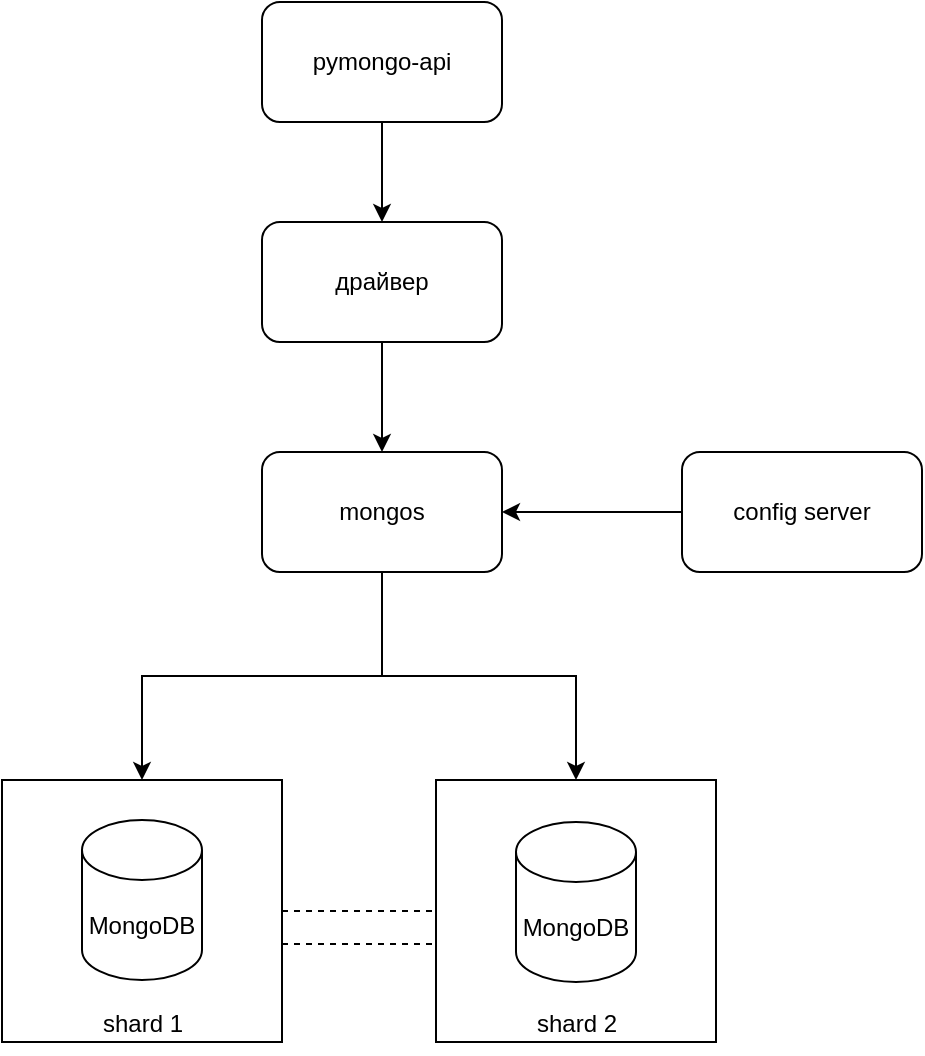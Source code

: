 <mxfile version="24.6.4" type="device">
  <diagram name="Page-1" id="-H_mtQnk-PTXWXPvYvuk">
    <mxGraphModel dx="1434" dy="844" grid="1" gridSize="10" guides="1" tooltips="1" connect="1" arrows="1" fold="1" page="1" pageScale="1" pageWidth="1169" pageHeight="827" math="0" shadow="0">
      <root>
        <mxCell id="0" />
        <mxCell id="1" parent="0" />
        <mxCell id="I7AGvwmO10FIiTokBapH-21" style="rounded=0;orthogonalLoop=1;jettySize=auto;html=1;entryX=0;entryY=0.5;entryDx=0;entryDy=0;dashed=1;endArrow=none;endFill=0;" parent="1" source="I7AGvwmO10FIiTokBapH-5" target="I7AGvwmO10FIiTokBapH-7" edge="1">
          <mxGeometry relative="1" as="geometry" />
        </mxCell>
        <mxCell id="I7AGvwmO10FIiTokBapH-5" value="" style="rounded=0;whiteSpace=wrap;html=1;" parent="1" vertex="1">
          <mxGeometry x="220" y="489" width="140" height="131" as="geometry" />
        </mxCell>
        <mxCell id="zA23MoTUsTF4_91t8viU-2" value="MongoDB" style="shape=cylinder3;whiteSpace=wrap;html=1;boundedLbl=1;backgroundOutline=1;size=15;" parent="1" vertex="1">
          <mxGeometry x="260" y="509" width="60" height="80" as="geometry" />
        </mxCell>
        <mxCell id="I7AGvwmO10FIiTokBapH-15" style="edgeStyle=orthogonalEdgeStyle;rounded=0;orthogonalLoop=1;jettySize=auto;html=1;" parent="1" source="zA23MoTUsTF4_91t8viU-3" target="I7AGvwmO10FIiTokBapH-13" edge="1">
          <mxGeometry relative="1" as="geometry" />
        </mxCell>
        <mxCell id="zA23MoTUsTF4_91t8viU-3" value="драйвер" style="rounded=1;whiteSpace=wrap;html=1;" parent="1" vertex="1">
          <mxGeometry x="350" y="210" width="120" height="60" as="geometry" />
        </mxCell>
        <mxCell id="I7AGvwmO10FIiTokBapH-6" value="shard 1" style="text;html=1;align=center;verticalAlign=middle;resizable=0;points=[];autosize=1;strokeColor=none;fillColor=none;" parent="1" vertex="1">
          <mxGeometry x="260" y="596" width="60" height="30" as="geometry" />
        </mxCell>
        <mxCell id="I7AGvwmO10FIiTokBapH-7" value="" style="rounded=0;whiteSpace=wrap;html=1;" parent="1" vertex="1">
          <mxGeometry x="437" y="489" width="140" height="131" as="geometry" />
        </mxCell>
        <mxCell id="I7AGvwmO10FIiTokBapH-8" value="MongoDB" style="shape=cylinder3;whiteSpace=wrap;html=1;boundedLbl=1;backgroundOutline=1;size=15;" parent="1" vertex="1">
          <mxGeometry x="477" y="510" width="60" height="80" as="geometry" />
        </mxCell>
        <mxCell id="I7AGvwmO10FIiTokBapH-10" value="shard 2" style="text;html=1;align=center;verticalAlign=middle;resizable=0;points=[];autosize=1;strokeColor=none;fillColor=none;" parent="1" vertex="1">
          <mxGeometry x="477" y="596" width="60" height="30" as="geometry" />
        </mxCell>
        <mxCell id="I7AGvwmO10FIiTokBapH-16" style="edgeStyle=orthogonalEdgeStyle;rounded=0;orthogonalLoop=1;jettySize=auto;html=1;" parent="1" source="I7AGvwmO10FIiTokBapH-13" target="I7AGvwmO10FIiTokBapH-5" edge="1">
          <mxGeometry relative="1" as="geometry" />
        </mxCell>
        <mxCell id="I7AGvwmO10FIiTokBapH-17" style="edgeStyle=orthogonalEdgeStyle;rounded=0;orthogonalLoop=1;jettySize=auto;html=1;entryX=0.5;entryY=0;entryDx=0;entryDy=0;" parent="1" source="I7AGvwmO10FIiTokBapH-13" target="I7AGvwmO10FIiTokBapH-7" edge="1">
          <mxGeometry relative="1" as="geometry" />
        </mxCell>
        <mxCell id="I7AGvwmO10FIiTokBapH-13" value="mongos" style="rounded=1;whiteSpace=wrap;html=1;" parent="1" vertex="1">
          <mxGeometry x="350" y="325" width="120" height="60" as="geometry" />
        </mxCell>
        <mxCell id="b5OcPmTEpRlWP58MYTVE-1" style="edgeStyle=orthogonalEdgeStyle;rounded=0;orthogonalLoop=1;jettySize=auto;html=1;entryX=1;entryY=0.5;entryDx=0;entryDy=0;" edge="1" parent="1" source="I7AGvwmO10FIiTokBapH-14" target="I7AGvwmO10FIiTokBapH-13">
          <mxGeometry relative="1" as="geometry" />
        </mxCell>
        <mxCell id="I7AGvwmO10FIiTokBapH-14" value="config server" style="rounded=1;whiteSpace=wrap;html=1;" parent="1" vertex="1">
          <mxGeometry x="560" y="325" width="120" height="60" as="geometry" />
        </mxCell>
        <mxCell id="I7AGvwmO10FIiTokBapH-22" style="edgeStyle=orthogonalEdgeStyle;rounded=0;orthogonalLoop=1;jettySize=auto;html=1;entryX=-0.007;entryY=0.626;entryDx=0;entryDy=0;entryPerimeter=0;exitX=1;exitY=0.626;exitDx=0;exitDy=0;exitPerimeter=0;endArrow=none;endFill=0;dashed=1;" parent="1" source="I7AGvwmO10FIiTokBapH-5" target="I7AGvwmO10FIiTokBapH-7" edge="1">
          <mxGeometry relative="1" as="geometry" />
        </mxCell>
        <mxCell id="I7AGvwmO10FIiTokBapH-25" style="edgeStyle=orthogonalEdgeStyle;rounded=0;orthogonalLoop=1;jettySize=auto;html=1;entryX=0.5;entryY=0;entryDx=0;entryDy=0;" parent="1" source="I7AGvwmO10FIiTokBapH-24" target="zA23MoTUsTF4_91t8viU-3" edge="1">
          <mxGeometry relative="1" as="geometry" />
        </mxCell>
        <mxCell id="I7AGvwmO10FIiTokBapH-24" value="pymongo-api" style="rounded=1;whiteSpace=wrap;html=1;" parent="1" vertex="1">
          <mxGeometry x="350" y="100" width="120" height="60" as="geometry" />
        </mxCell>
      </root>
    </mxGraphModel>
  </diagram>
</mxfile>
